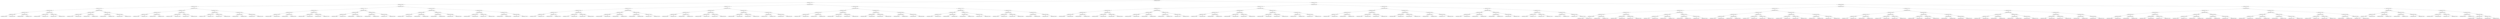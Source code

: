 digraph G{
1031677642 [label="Node{data=[4305, 4305]}"]
1031677642 -> 1900256450
1900256450 [label="Node{data=[2471, 2471]}"]
1900256450 -> 1686405851
1686405851 [label="Node{data=[2255, 2255]}"]
1686405851 -> 1248518739
1248518739 [label="Node{data=[1562, 1562]}"]
1248518739 -> 116315554
116315554 [label="Node{data=[1546, 1546]}"]
116315554 -> 1797712945
1797712945 [label="Node{data=[1538, 1538]}"]
1797712945 -> 729037268
729037268 [label="Node{data=[1534, 1534]}"]
729037268 -> 907099795
907099795 [label="Node{data=[1532, 1532]}"]
907099795 -> 1185070646
1185070646 [label="Node{data=[1520, 1520]}"]
907099795 -> 439977399
439977399 [label="Node{data=[1533, 1533]}"]
729037268 -> 269067709
269067709 [label="Node{data=[1536, 1536]}"]
269067709 -> 794031241
794031241 [label="Node{data=[1535, 1535]}"]
269067709 -> 2094247003
2094247003 [label="Node{data=[1537, 1537]}"]
1797712945 -> 705796683
705796683 [label="Node{data=[1542, 1542]}"]
705796683 -> 2011756281
2011756281 [label="Node{data=[1540, 1540]}"]
2011756281 -> 1202692913
1202692913 [label="Node{data=[1539, 1539]}"]
2011756281 -> 645885675
645885675 [label="Node{data=[1541, 1541]}"]
705796683 -> 1731501
1731501 [label="Node{data=[1544, 1544]}"]
1731501 -> 821369449
821369449 [label="Node{data=[1543, 1543]}"]
1731501 -> 175735149
175735149 [label="Node{data=[1545, 1545]}"]
116315554 -> 1470938879
1470938879 [label="Node{data=[1554, 1554]}"]
1470938879 -> 79224996
79224996 [label="Node{data=[1550, 1550]}"]
79224996 -> 470189064
470189064 [label="Node{data=[1548, 1548]}"]
470189064 -> 1521622028
1521622028 [label="Node{data=[1547, 1547]}"]
470189064 -> 1750801123
1750801123 [label="Node{data=[1549, 1549]}"]
79224996 -> 732261004
732261004 [label="Node{data=[1552, 1552]}"]
732261004 -> 61574452
61574452 [label="Node{data=[1551, 1551]}"]
732261004 -> 1236509489
1236509489 [label="Node{data=[1553, 1553]}"]
1470938879 -> 2039424230
2039424230 [label="Node{data=[1558, 1558]}"]
2039424230 -> 2038349905
2038349905 [label="Node{data=[1556, 1556]}"]
2038349905 -> 652423271
652423271 [label="Node{data=[1555, 1555]}"]
2038349905 -> 1922934177
1922934177 [label="Node{data=[1557, 1557]}"]
2039424230 -> 1924470528
1924470528 [label="Node{data=[1560, 1560]}"]
1924470528 -> 2110143823
2110143823 [label="Node{data=[1559, 1559]}"]
1924470528 -> 1108953752
1108953752 [label="Node{data=[1561, 1561]}"]
1248518739 -> 1563844567
1563844567 [label="Node{data=[2169, 2169]}"]
1563844567 -> 123821670
123821670 [label="Node{data=[2161, 2161]}"]
123821670 -> 1266755456
1266755456 [label="Node{data=[2022, 2022]}"]
1266755456 -> 1128589794
1128589794 [label="Node{data=[1650, 1650]}"]
1128589794 -> 753131194
753131194 [label="Node{data=[1567, 1567]}"]
1128589794 -> 570177326
570177326 [label="Node{data=[2011, 2011]}"]
1266755456 -> 1661184438
1661184438 [label="Node{data=[2129, 2129]}"]
1661184438 -> 132929485
132929485 [label="Node{data=[2100, 2100]}"]
1661184438 -> 893935492
893935492 [label="Node{data=[2134, 2134]}"]
123821670 -> 1976392516
1976392516 [label="Node{data=[2165, 2165]}"]
1976392516 -> 201134674
201134674 [label="Node{data=[2163, 2163]}"]
201134674 -> 1850371807
1850371807 [label="Node{data=[2162, 2162]}"]
201134674 -> 428452077
428452077 [label="Node{data=[2164, 2164]}"]
1976392516 -> 100780003
100780003 [label="Node{data=[2167, 2167]}"]
100780003 -> 1695365875
1695365875 [label="Node{data=[2166, 2166]}"]
100780003 -> 1477217307
1477217307 [label="Node{data=[2168, 2168]}"]
1563844567 -> 211196215
211196215 [label="Node{data=[2247, 2247]}"]
211196215 -> 69233049
69233049 [label="Node{data=[2203, 2203]}"]
69233049 -> 141955404
141955404 [label="Node{data=[2171, 2171]}"]
141955404 -> 883308557
883308557 [label="Node{data=[2170, 2170]}"]
141955404 -> 213991567
213991567 [label="Node{data=[2172, 2172]}"]
69233049 -> 195726383
195726383 [label="Node{data=[2245, 2245]}"]
195726383 -> 862847079
862847079 [label="Node{data=[2244, 2244]}"]
195726383 -> 906834007
906834007 [label="Node{data=[2246, 2246]}"]
211196215 -> 818858785
818858785 [label="Node{data=[2251, 2251]}"]
818858785 -> 1868231395
1868231395 [label="Node{data=[2249, 2249]}"]
1868231395 -> 745843287
745843287 [label="Node{data=[2248, 2248]}"]
1868231395 -> 1940170758
1940170758 [label="Node{data=[2250, 2250]}"]
818858785 -> 896922256
896922256 [label="Node{data=[2253, 2253]}"]
896922256 -> 218157879
218157879 [label="Node{data=[2252, 2252]}"]
896922256 -> 78640850
78640850 [label="Node{data=[2254, 2254]}"]
1686405851 -> 1377667801
1377667801 [label="Node{data=[2362, 2362]}"]
1377667801 -> 1214649208
1214649208 [label="Node{data=[2271, 2271]}"]
1214649208 -> 1131739176
1131739176 [label="Node{data=[2263, 2263]}"]
1131739176 -> 941002738
941002738 [label="Node{data=[2259, 2259]}"]
941002738 -> 115573099
115573099 [label="Node{data=[2257, 2257]}"]
115573099 -> 2129051420
2129051420 [label="Node{data=[2256, 2256]}"]
115573099 -> 448249168
448249168 [label="Node{data=[2258, 2258]}"]
941002738 -> 374528235
374528235 [label="Node{data=[2261, 2261]}"]
374528235 -> 203484051
203484051 [label="Node{data=[2260, 2260]}"]
374528235 -> 1198898004
1198898004 [label="Node{data=[2262, 2262]}"]
1131739176 -> 1611645911
1611645911 [label="Node{data=[2267, 2267]}"]
1611645911 -> 1612368573
1612368573 [label="Node{data=[2265, 2265]}"]
1612368573 -> 1810745694
1810745694 [label="Node{data=[2264, 2264]}"]
1612368573 -> 19423340
19423340 [label="Node{data=[2266, 2266]}"]
1611645911 -> 531045093
531045093 [label="Node{data=[2269, 2269]}"]
531045093 -> 694056078
694056078 [label="Node{data=[2268, 2268]}"]
531045093 -> 746389442
746389442 [label="Node{data=[2270, 2270]}"]
1214649208 -> 1855312161
1855312161 [label="Node{data=[2292, 2292]}"]
1855312161 -> 1237487140
1237487140 [label="Node{data=[2288, 2288]}"]
1237487140 -> 325216662
325216662 [label="Node{data=[2286, 2286]}"]
325216662 -> 1479218903
1479218903 [label="Node{data=[2285, 2285]}"]
325216662 -> 410507306
410507306 [label="Node{data=[2287, 2287]}"]
1237487140 -> 1159317166
1159317166 [label="Node{data=[2290, 2290]}"]
1159317166 -> 1169631554
1169631554 [label="Node{data=[2289, 2289]}"]
1159317166 -> 1160385165
1160385165 [label="Node{data=[2291, 2291]}"]
1855312161 -> 1664754826
1664754826 [label="Node{data=[2296, 2296]}"]
1664754826 -> 1746772725
1746772725 [label="Node{data=[2294, 2294]}"]
1746772725 -> 337410957
337410957 [label="Node{data=[2293, 2293]}"]
1746772725 -> 28818937
28818937 [label="Node{data=[2295, 2295]}"]
1664754826 -> 865851185
865851185 [label="Node{data=[2298, 2298]}"]
865851185 -> 915722685
915722685 [label="Node{data=[2297, 2297]}"]
865851185 -> 1101202673
1101202673 [label="Node{data=[2299, 2299]}"]
1377667801 -> 2101817673
2101817673 [label="Node{data=[2395, 2395]}"]
2101817673 -> 277365647
277365647 [label="Node{data=[2387, 2387]}"]
277365647 -> 94490
94490 [label="Node{data=[2383, 2383]}"]
94490 -> 1499232615
1499232615 [label="Node{data=[2381, 2381]}"]
1499232615 -> 500553340
500553340 [label="Node{data=[2367, 2367]}"]
1499232615 -> 1335061106
1335061106 [label="Node{data=[2382, 2382]}"]
94490 -> 1141984059
1141984059 [label="Node{data=[2385, 2385]}"]
1141984059 -> 2126288287
2126288287 [label="Node{data=[2384, 2384]}"]
1141984059 -> 1307167234
1307167234 [label="Node{data=[2386, 2386]}"]
277365647 -> 436074807
436074807 [label="Node{data=[2391, 2391]}"]
436074807 -> 1467691424
1467691424 [label="Node{data=[2389, 2389]}"]
1467691424 -> 1307657917
1307657917 [label="Node{data=[2388, 2388]}"]
1467691424 -> 1313553627
1313553627 [label="Node{data=[2390, 2390]}"]
436074807 -> 940134500
940134500 [label="Node{data=[2393, 2393]}"]
940134500 -> 913408244
913408244 [label="Node{data=[2392, 2392]}"]
940134500 -> 1911745577
1911745577 [label="Node{data=[2394, 2394]}"]
2101817673 -> 1724427048
1724427048 [label="Node{data=[2463, 2463]}"]
1724427048 -> 347098597
347098597 [label="Node{data=[2399, 2399]}"]
347098597 -> 779884967
779884967 [label="Node{data=[2397, 2397]}"]
779884967 -> 1208564709
1208564709 [label="Node{data=[2396, 2396]}"]
779884967 -> 1799047207
1799047207 [label="Node{data=[2398, 2398]}"]
347098597 -> 2104684480
2104684480 [label="Node{data=[2415, 2415]}"]
2104684480 -> 864907496
864907496 [label="Node{data=[2412, 2412]}"]
2104684480 -> 844804975
844804975 [label="Node{data=[2449, 2449]}"]
1724427048 -> 51494771
51494771 [label="Node{data=[2467, 2467]}"]
51494771 -> 1777818686
1777818686 [label="Node{data=[2465, 2465]}"]
1777818686 -> 832928728
832928728 [label="Node{data=[2464, 2464]}"]
1777818686 -> 1451452232
1451452232 [label="Node{data=[2466, 2466]}"]
51494771 -> 1491574988
1491574988 [label="Node{data=[2469, 2469]}"]
1491574988 -> 195166530
195166530 [label="Node{data=[2468, 2468]}"]
1491574988 -> 289656917
289656917 [label="Node{data=[2470, 2470]}"]
1900256450 -> 1555516434
1555516434 [label="Node{data=[3186, 3186]}"]
1555516434 -> 968058504
968058504 [label="Node{data=[2617, 2617]}"]
968058504 -> 578865389
578865389 [label="Node{data=[2557, 2557]}"]
578865389 -> 760116624
760116624 [label="Node{data=[2479, 2479]}"]
760116624 -> 1266646007
1266646007 [label="Node{data=[2475, 2475]}"]
1266646007 -> 1775944502
1775944502 [label="Node{data=[2473, 2473]}"]
1775944502 -> 1295628608
1295628608 [label="Node{data=[2472, 2472]}"]
1775944502 -> 327530370
327530370 [label="Node{data=[2474, 2474]}"]
1266646007 -> 588629702
588629702 [label="Node{data=[2477, 2477]}"]
588629702 -> 485057249
485057249 [label="Node{data=[2476, 2476]}"]
588629702 -> 471481221
471481221 [label="Node{data=[2478, 2478]}"]
760116624 -> 580761123
580761123 [label="Node{data=[2553, 2553]}"]
580761123 -> 800286528
800286528 [label="Node{data=[2551, 2551]}"]
800286528 -> 2023421501
2023421501 [label="Node{data=[2517, 2517]}"]
800286528 -> 890322104
890322104 [label="Node{data=[2552, 2552]}"]
580761123 -> 2062723223
2062723223 [label="Node{data=[2555, 2555]}"]
2062723223 -> 1322207726
1322207726 [label="Node{data=[2554, 2554]}"]
2062723223 -> 1640719636
1640719636 [label="Node{data=[2556, 2556]}"]
578865389 -> 1560506729
1560506729 [label="Node{data=[2565, 2565]}"]
1560506729 -> 844811342
844811342 [label="Node{data=[2561, 2561]}"]
844811342 -> 107901906
107901906 [label="Node{data=[2559, 2559]}"]
107901906 -> 1010255310
1010255310 [label="Node{data=[2558, 2558]}"]
107901906 -> 2054812440
2054812440 [label="Node{data=[2560, 2560]}"]
844811342 -> 514156709
514156709 [label="Node{data=[2563, 2563]}"]
514156709 -> 1805678656
1805678656 [label="Node{data=[2562, 2562]}"]
514156709 -> 1832864207
1832864207 [label="Node{data=[2564, 2564]}"]
1560506729 -> 1491834435
1491834435 [label="Node{data=[2569, 2569]}"]
1491834435 -> 1832795579
1832795579 [label="Node{data=[2567, 2567]}"]
1832795579 -> 95693348
95693348 [label="Node{data=[2566, 2566]}"]
1832795579 -> 307395180
307395180 [label="Node{data=[2568, 2568]}"]
1491834435 -> 370126827
370126827 [label="Node{data=[2571, 2571]}"]
370126827 -> 172006260
172006260 [label="Node{data=[2570, 2570]}"]
370126827 -> 780231954
780231954 [label="Node{data=[2572, 2572]}"]
968058504 -> 797043636
797043636 [label="Node{data=[2927, 2927]}"]
797043636 -> 1150970200
1150970200 [label="Node{data=[2919, 2919]}"]
1150970200 -> 1250935172
1250935172 [label="Node{data=[2915, 2915]}"]
1250935172 -> 1870890034
1870890034 [label="Node{data=[2663, 2663]}"]
1870890034 -> 1333730877
1333730877 [label="Node{data=[2624, 2624]}"]
1870890034 -> 1480093219
1480093219 [label="Node{data=[2914, 2914]}"]
1250935172 -> 1812928321
1812928321 [label="Node{data=[2917, 2917]}"]
1812928321 -> 534686950
534686950 [label="Node{data=[2916, 2916]}"]
1812928321 -> 686282710
686282710 [label="Node{data=[2918, 2918]}"]
1150970200 -> 867564959
867564959 [label="Node{data=[2923, 2923]}"]
867564959 -> 655638967
655638967 [label="Node{data=[2921, 2921]}"]
655638967 -> 1296527407
1296527407 [label="Node{data=[2920, 2920]}"]
655638967 -> 1535657782
1535657782 [label="Node{data=[2922, 2922]}"]
867564959 -> 1204617437
1204617437 [label="Node{data=[2925, 2925]}"]
1204617437 -> 1121056874
1121056874 [label="Node{data=[2924, 2924]}"]
1204617437 -> 878784023
878784023 [label="Node{data=[2926, 2926]}"]
797043636 -> 759791194
759791194 [label="Node{data=[2987, 2987]}"]
759791194 -> 36526278
36526278 [label="Node{data=[2954, 2954]}"]
36526278 -> 1332933185
1332933185 [label="Node{data=[2946, 2946]}"]
1332933185 -> 1927179310
1927179310 [label="Node{data=[2928, 2928]}"]
1332933185 -> 335771521
335771521 [label="Node{data=[2953, 2953]}"]
36526278 -> 2080437935
2080437935 [label="Node{data=[2970, 2970]}"]
2080437935 -> 616100756
616100756 [label="Node{data=[2955, 2955]}"]
2080437935 -> 629556273
629556273 [label="Node{data=[2975, 2975]}"]
759791194 -> 708214911
708214911 [label="Node{data=[3182, 3182]}"]
708214911 -> 1366867480
1366867480 [label="Node{data=[3180, 3180]}"]
1366867480 -> 843043824
843043824 [label="Node{data=[3179, 3179]}"]
1366867480 -> 630173258
630173258 [label="Node{data=[3181, 3181]}"]
708214911 -> 992278524
992278524 [label="Node{data=[3184, 3184]}"]
992278524 -> 800589566
800589566 [label="Node{data=[3183, 3183]}"]
992278524 -> 1666511018
1666511018 [label="Node{data=[3185, 3185]}"]
1555516434 -> 997326708
997326708 [label="Node{data=[3509, 3509]}"]
997326708 -> 670459121
670459121 [label="Node{data=[3493, 3493]}"]
670459121 -> 1217792263
1217792263 [label="Node{data=[3194, 3194]}"]
1217792263 -> 209940767
209940767 [label="Node{data=[3190, 3190]}"]
209940767 -> 943568292
943568292 [label="Node{data=[3188, 3188]}"]
943568292 -> 754491326
754491326 [label="Node{data=[3187, 3187]}"]
943568292 -> 1423861015
1423861015 [label="Node{data=[3189, 3189]}"]
209940767 -> 1128459546
1128459546 [label="Node{data=[3192, 3192]}"]
1128459546 -> 378007619
378007619 [label="Node{data=[3191, 3191]}"]
1128459546 -> 2129299522
2129299522 [label="Node{data=[3193, 3193]}"]
1217792263 -> 1505475669
1505475669 [label="Node{data=[3455, 3455]}"]
1505475669 -> 222666821
222666821 [label="Node{data=[3293, 3293]}"]
222666821 -> 619273286
619273286 [label="Node{data=[3236, 3236]}"]
222666821 -> 250308609
250308609 [label="Node{data=[3421, 3421]}"]
1505475669 -> 171324573
171324573 [label="Node{data=[3488, 3488]}"]
171324573 -> 718404118
718404118 [label="Node{data=[3460, 3460]}"]
171324573 -> 1152682086
1152682086 [label="Node{data=[3492, 3492]}"]
670459121 -> 298474385
298474385 [label="Node{data=[3501, 3501]}"]
298474385 -> 719525865
719525865 [label="Node{data=[3497, 3497]}"]
719525865 -> 264718825
264718825 [label="Node{data=[3495, 3495]}"]
264718825 -> 1867519951
1867519951 [label="Node{data=[3494, 3494]}"]
264718825 -> 738578279
738578279 [label="Node{data=[3496, 3496]}"]
719525865 -> 518773073
518773073 [label="Node{data=[3499, 3499]}"]
518773073 -> 735466340
735466340 [label="Node{data=[3498, 3498]}"]
518773073 -> 1146603454
1146603454 [label="Node{data=[3500, 3500]}"]
298474385 -> 1185633956
1185633956 [label="Node{data=[3505, 3505]}"]
1185633956 -> 113913457
113913457 [label="Node{data=[3503, 3503]}"]
113913457 -> 530452671
530452671 [label="Node{data=[3502, 3502]}"]
113913457 -> 1703825093
1703825093 [label="Node{data=[3504, 3504]}"]
1185633956 -> 2039229094
2039229094 [label="Node{data=[3507, 3507]}"]
2039229094 -> 778189376
778189376 [label="Node{data=[3506, 3506]}"]
2039229094 -> 1100401883
1100401883 [label="Node{data=[3508, 3508]}"]
997326708 -> 1450789450
1450789450 [label="Node{data=[4221, 4221]}"]
1450789450 -> 1320719161
1320719161 [label="Node{data=[3887, 3887]}"]
1320719161 -> 1899430036
1899430036 [label="Node{data=[3513, 3513]}"]
1899430036 -> 112261757
112261757 [label="Node{data=[3511, 3511]}"]
112261757 -> 445111291
445111291 [label="Node{data=[3510, 3510]}"]
112261757 -> 279753417
279753417 [label="Node{data=[3512, 3512]}"]
1899430036 -> 1507210216
1507210216 [label="Node{data=[3838, 3838]}"]
1507210216 -> 1488214461
1488214461 [label="Node{data=[3546, 3546]}"]
1507210216 -> 2085099859
2085099859 [label="Node{data=[3842, 3842]}"]
1320719161 -> 159897321
159897321 [label="Node{data=[4157, 4157]}"]
159897321 -> 1638333762
1638333762 [label="Node{data=[3937, 3937]}"]
1638333762 -> 463808890
463808890 [label="Node{data=[3903, 3903]}"]
1638333762 -> 656095708
656095708 [label="Node{data=[4118, 4118]}"]
159897321 -> 278692680
278692680 [label="Node{data=[4187, 4187]}"]
278692680 -> 1174806772
1174806772 [label="Node{data=[4182, 4182]}"]
278692680 -> 1952067511
1952067511 [label="Node{data=[4220, 4220]}"]
1450789450 -> 183577913
183577913 [label="Node{data=[4297, 4297]}"]
183577913 -> 2122541548
2122541548 [label="Node{data=[4243, 4243]}"]
2122541548 -> 158725960
158725960 [label="Node{data=[4223, 4223]}"]
158725960 -> 754402886
754402886 [label="Node{data=[4222, 4222]}"]
158725960 -> 804007428
804007428 [label="Node{data=[4224, 4224]}"]
2122541548 -> 1254485532
1254485532 [label="Node{data=[4295, 4295]}"]
1254485532 -> 1823248315
1823248315 [label="Node{data=[4294, 4294]}"]
1254485532 -> 2055155998
2055155998 [label="Node{data=[4296, 4296]}"]
183577913 -> 883797083
883797083 [label="Node{data=[4301, 4301]}"]
883797083 -> 1375539676
1375539676 [label="Node{data=[4299, 4299]}"]
1375539676 -> 1495567631
1495567631 [label="Node{data=[4298, 4298]}"]
1375539676 -> 1515233524
1515233524 [label="Node{data=[4300, 4300]}"]
883797083 -> 63312017
63312017 [label="Node{data=[4303, 4303]}"]
63312017 -> 982291140
982291140 [label="Node{data=[4302, 4302]}"]
63312017 -> 1195191407
1195191407 [label="Node{data=[4304, 4304]}"]
1031677642 -> 414540668
414540668 [label="Node{data=[5124, 5124]}"]
414540668 -> 734313059
734313059 [label="Node{data=[4515, 4515]}"]
734313059 -> 1971328877
1971328877 [label="Node{data=[4377, 4377]}"]
1971328877 -> 1542460390
1542460390 [label="Node{data=[4361, 4361]}"]
1542460390 -> 1760376167
1760376167 [label="Node{data=[4353, 4353]}"]
1760376167 -> 1727307195
1727307195 [label="Node{data=[4328, 4328]}"]
1727307195 -> 331007351
331007351 [label="Node{data=[4307, 4307]}"]
331007351 -> 1208916933
1208916933 [label="Node{data=[4306, 4306]}"]
331007351 -> 1237965230
1237965230 [label="Node{data=[4308, 4308]}"]
1727307195 -> 194157673
194157673 [label="Node{data=[4351, 4351]}"]
194157673 -> 1313235217
1313235217 [label="Node{data=[4350, 4350]}"]
194157673 -> 1923750831
1923750831 [label="Node{data=[4352, 4352]}"]
1760376167 -> 1965664509
1965664509 [label="Node{data=[4357, 4357]}"]
1965664509 -> 1783038949
1783038949 [label="Node{data=[4355, 4355]}"]
1783038949 -> 401910101
401910101 [label="Node{data=[4354, 4354]}"]
1783038949 -> 891400039
891400039 [label="Node{data=[4356, 4356]}"]
1965664509 -> 225937278
225937278 [label="Node{data=[4359, 4359]}"]
225937278 -> 1602090270
1602090270 [label="Node{data=[4358, 4358]}"]
225937278 -> 1844527525
1844527525 [label="Node{data=[4360, 4360]}"]
1542460390 -> 1435730411
1435730411 [label="Node{data=[4369, 4369]}"]
1435730411 -> 1684975696
1684975696 [label="Node{data=[4365, 4365]}"]
1684975696 -> 1410038982
1410038982 [label="Node{data=[4363, 4363]}"]
1410038982 -> 856744843
856744843 [label="Node{data=[4362, 4362]}"]
1410038982 -> 2051387611
2051387611 [label="Node{data=[4364, 4364]}"]
1684975696 -> 1798857715
1798857715 [label="Node{data=[4367, 4367]}"]
1798857715 -> 1692065566
1692065566 [label="Node{data=[4366, 4366]}"]
1798857715 -> 1357018293
1357018293 [label="Node{data=[4368, 4368]}"]
1435730411 -> 125224218
125224218 [label="Node{data=[4373, 4373]}"]
125224218 -> 796461564
796461564 [label="Node{data=[4371, 4371]}"]
796461564 -> 493424930
493424930 [label="Node{data=[4370, 4370]}"]
796461564 -> 1592629734
1592629734 [label="Node{data=[4372, 4372]}"]
125224218 -> 1870846260
1870846260 [label="Node{data=[4375, 4375]}"]
1870846260 -> 148048849
148048849 [label="Node{data=[4374, 4374]}"]
1870846260 -> 1575414760
1575414760 [label="Node{data=[4376, 4376]}"]
1971328877 -> 1878424347
1878424347 [label="Node{data=[4393, 4393]}"]
1878424347 -> 381965480
381965480 [label="Node{data=[4385, 4385]}"]
381965480 -> 114903074
114903074 [label="Node{data=[4381, 4381]}"]
114903074 -> 1821006522
1821006522 [label="Node{data=[4379, 4379]}"]
1821006522 -> 821611155
821611155 [label="Node{data=[4378, 4378]}"]
1821006522 -> 70101296
70101296 [label="Node{data=[4380, 4380]}"]
114903074 -> 1215916495
1215916495 [label="Node{data=[4383, 4383]}"]
1215916495 -> 1989715440
1989715440 [label="Node{data=[4382, 4382]}"]
1215916495 -> 4347362
4347362 [label="Node{data=[4384, 4384]}"]
381965480 -> 1766791411
1766791411 [label="Node{data=[4389, 4389]}"]
1766791411 -> 1786458884
1786458884 [label="Node{data=[4387, 4387]}"]
1786458884 -> 1501539486
1501539486 [label="Node{data=[4386, 4386]}"]
1786458884 -> 1266687766
1266687766 [label="Node{data=[4388, 4388]}"]
1766791411 -> 1511591445
1511591445 [label="Node{data=[4391, 4391]}"]
1511591445 -> 1766450497
1766450497 [label="Node{data=[4390, 4390]}"]
1511591445 -> 1299623850
1299623850 [label="Node{data=[4392, 4392]}"]
1878424347 -> 113603005
113603005 [label="Node{data=[4434, 4434]}"]
113603005 -> 348040918
348040918 [label="Node{data=[4397, 4397]}"]
348040918 -> 855323373
855323373 [label="Node{data=[4395, 4395]}"]
855323373 -> 1242091751
1242091751 [label="Node{data=[4394, 4394]}"]
855323373 -> 1743587458
1743587458 [label="Node{data=[4396, 4396]}"]
348040918 -> 105169591
105169591 [label="Node{data=[4399, 4399]}"]
105169591 -> 1833166024
1833166024 [label="Node{data=[4398, 4398]}"]
105169591 -> 1640013423
1640013423 [label="Node{data=[4423, 4423]}"]
113603005 -> 1860580301
1860580301 [label="Node{data=[4511, 4511]}"]
1860580301 -> 1310135772
1310135772 [label="Node{data=[4477, 4477]}"]
1310135772 -> 1015074162
1015074162 [label="Node{data=[4476, 4476]}"]
1310135772 -> 1498816363
1498816363 [label="Node{data=[4510, 4510]}"]
1860580301 -> 108079063
108079063 [label="Node{data=[4513, 4513]}"]
108079063 -> 1891531568
1891531568 [label="Node{data=[4512, 4512]}"]
108079063 -> 1248842504
1248842504 [label="Node{data=[4514, 4514]}"]
734313059 -> 598417513
598417513 [label="Node{data=[5020, 5020]}"]
598417513 -> 753656916
753656916 [label="Node{data=[4988, 4988]}"]
753656916 -> 797928706
797928706 [label="Node{data=[4523, 4523]}"]
797928706 -> 466361448
466361448 [label="Node{data=[4519, 4519]}"]
466361448 -> 1637801744
1637801744 [label="Node{data=[4517, 4517]}"]
1637801744 -> 312757811
312757811 [label="Node{data=[4516, 4516]}"]
1637801744 -> 1184355864
1184355864 [label="Node{data=[4518, 4518]}"]
466361448 -> 1036238334
1036238334 [label="Node{data=[4521, 4521]}"]
1036238334 -> 716346121
716346121 [label="Node{data=[4520, 4520]}"]
1036238334 -> 441943482
441943482 [label="Node{data=[4522, 4522]}"]
797928706 -> 1644734462
1644734462 [label="Node{data=[4582, 4582]}"]
1644734462 -> 1116002828
1116002828 [label="Node{data=[4525, 4525]}"]
1116002828 -> 2089821070
2089821070 [label="Node{data=[4524, 4524]}"]
1116002828 -> 1523319795
1523319795 [label="Node{data=[4526, 4526]}"]
1644734462 -> 2103207939
2103207939 [label="Node{data=[4986, 4986]}"]
2103207939 -> 426547486
426547486 [label="Node{data=[4595, 4595]}"]
2103207939 -> 1679644142
1679644142 [label="Node{data=[4987, 4987]}"]
753656916 -> 1593053445
1593053445 [label="Node{data=[5012, 5012]}"]
1593053445 -> 1089894056
1089894056 [label="Node{data=[5008, 5008]}"]
1089894056 -> 1034924993
1034924993 [label="Node{data=[5006, 5006]}"]
1034924993 -> 865285055
865285055 [label="Node{data=[5005, 5005]}"]
1034924993 -> 1292988657
1292988657 [label="Node{data=[5007, 5007]}"]
1089894056 -> 1050746061
1050746061 [label="Node{data=[5010, 5010]}"]
1050746061 -> 2119209315
2119209315 [label="Node{data=[5009, 5009]}"]
1050746061 -> 1425296349
1425296349 [label="Node{data=[5011, 5011]}"]
1593053445 -> 304361290
304361290 [label="Node{data=[5016, 5016]}"]
304361290 -> 609558199
609558199 [label="Node{data=[5014, 5014]}"]
609558199 -> 1593067735
1593067735 [label="Node{data=[5013, 5013]}"]
609558199 -> 682117751
682117751 [label="Node{data=[5015, 5015]}"]
304361290 -> 465927767
465927767 [label="Node{data=[5018, 5018]}"]
465927767 -> 401173310
401173310 [label="Node{data=[5017, 5017]}"]
465927767 -> 1806117860
1806117860 [label="Node{data=[5019, 5019]}"]
598417513 -> 28720917
28720917 [label="Node{data=[5108, 5108]}"]
28720917 -> 825347762
825347762 [label="Node{data=[5054, 5054]}"]
825347762 -> 1843262257
1843262257 [label="Node{data=[5050, 5050]}"]
1843262257 -> 1073159525
1073159525 [label="Node{data=[5048, 5048]}"]
1073159525 -> 252298009
252298009 [label="Node{data=[5047, 5047]}"]
1073159525 -> 812828692
812828692 [label="Node{data=[5049, 5049]}"]
1843262257 -> 842326352
842326352 [label="Node{data=[5052, 5052]}"]
842326352 -> 900718150
900718150 [label="Node{data=[5051, 5051]}"]
842326352 -> 1954530017
1954530017 [label="Node{data=[5053, 5053]}"]
825347762 -> 1382778386
1382778386 [label="Node{data=[5058, 5058]}"]
1382778386 -> 1195426670
1195426670 [label="Node{data=[5056, 5056]}"]
1195426670 -> 206989358
206989358 [label="Node{data=[5055, 5055]}"]
1195426670 -> 104127375
104127375 [label="Node{data=[5057, 5057]}"]
1382778386 -> 148997709
148997709 [label="Node{data=[5060, 5060]}"]
148997709 -> 1232826252
1232826252 [label="Node{data=[5059, 5059]}"]
148997709 -> 1985182101
1985182101 [label="Node{data=[5075, 5075]}"]
28720917 -> 1453010035
1453010035 [label="Node{data=[5116, 5116]}"]
1453010035 -> 1380715267
1380715267 [label="Node{data=[5112, 5112]}"]
1380715267 -> 1079581129
1079581129 [label="Node{data=[5110, 5110]}"]
1079581129 -> 766201734
766201734 [label="Node{data=[5109, 5109]}"]
1079581129 -> 576460532
576460532 [label="Node{data=[5111, 5111]}"]
1380715267 -> 284820911
284820911 [label="Node{data=[5114, 5114]}"]
284820911 -> 409321768
409321768 [label="Node{data=[5113, 5113]}"]
284820911 -> 1866820317
1866820317 [label="Node{data=[5115, 5115]}"]
1453010035 -> 770452087
770452087 [label="Node{data=[5120, 5120]}"]
770452087 -> 1845204248
1845204248 [label="Node{data=[5118, 5118]}"]
1845204248 -> 1537307918
1537307918 [label="Node{data=[5117, 5117]}"]
1845204248 -> 527888165
527888165 [label="Node{data=[5119, 5119]}"]
770452087 -> 1392890158
1392890158 [label="Node{data=[5122, 5122]}"]
1392890158 -> 1659362563
1659362563 [label="Node{data=[5121, 5121]}"]
1392890158 -> 851365204
851365204 [label="Node{data=[5123, 5123]}"]
414540668 -> 446239713
446239713 [label="Node{data=[6458, 6458]}"]
446239713 -> 1734880573
1734880573 [label="Node{data=[5433, 5433]}"]
1734880573 -> 1002175254
1002175254 [label="Node{data=[5156, 5156]}"]
1002175254 -> 2133542232
2133542232 [label="Node{data=[5140, 5140]}"]
2133542232 -> 763320135
763320135 [label="Node{data=[5132, 5132]}"]
763320135 -> 198743568
198743568 [label="Node{data=[5128, 5128]}"]
198743568 -> 1868541750
1868541750 [label="Node{data=[5126, 5126]}"]
1868541750 -> 1249584640
1249584640 [label="Node{data=[5125, 5125]}"]
1868541750 -> 493454695
493454695 [label="Node{data=[5127, 5127]}"]
198743568 -> 1380903116
1380903116 [label="Node{data=[5130, 5130]}"]
1380903116 -> 1090177964
1090177964 [label="Node{data=[5129, 5129]}"]
1380903116 -> 1394781845
1394781845 [label="Node{data=[5131, 5131]}"]
763320135 -> 45173547
45173547 [label="Node{data=[5136, 5136]}"]
45173547 -> 656198457
656198457 [label="Node{data=[5134, 5134]}"]
656198457 -> 825086941
825086941 [label="Node{data=[5133, 5133]}"]
656198457 -> 2008909163
2008909163 [label="Node{data=[5135, 5135]}"]
45173547 -> 2145214628
2145214628 [label="Node{data=[5138, 5138]}"]
2145214628 -> 1054419301
1054419301 [label="Node{data=[5137, 5137]}"]
2145214628 -> 1630905944
1630905944 [label="Node{data=[5139, 5139]}"]
2133542232 -> 2058936776
2058936776 [label="Node{data=[5148, 5148]}"]
2058936776 -> 1861514875
1861514875 [label="Node{data=[5144, 5144]}"]
1861514875 -> 428996801
428996801 [label="Node{data=[5142, 5142]}"]
428996801 -> 1432001229
1432001229 [label="Node{data=[5141, 5141]}"]
428996801 -> 1750177551
1750177551 [label="Node{data=[5143, 5143]}"]
1861514875 -> 626750416
626750416 [label="Node{data=[5146, 5146]}"]
626750416 -> 865783882
865783882 [label="Node{data=[5145, 5145]}"]
626750416 -> 840415238
840415238 [label="Node{data=[5147, 5147]}"]
2058936776 -> 1444587684
1444587684 [label="Node{data=[5152, 5152]}"]
1444587684 -> 673289284
673289284 [label="Node{data=[5150, 5150]}"]
673289284 -> 1297881482
1297881482 [label="Node{data=[5149, 5149]}"]
673289284 -> 1115971503
1115971503 [label="Node{data=[5151, 5151]}"]
1444587684 -> 1096323283
1096323283 [label="Node{data=[5154, 5154]}"]
1096323283 -> 1702866696
1702866696 [label="Node{data=[5153, 5153]}"]
1096323283 -> 1220700772
1220700772 [label="Node{data=[5155, 5155]}"]
1002175254 -> 677064180
677064180 [label="Node{data=[5218, 5218]}"]
677064180 -> 755039780
755039780 [label="Node{data=[5210, 5210]}"]
755039780 -> 891224931
891224931 [label="Node{data=[5206, 5206]}"]
891224931 -> 1851117294
1851117294 [label="Node{data=[5158, 5158]}"]
1851117294 -> 529562205
529562205 [label="Node{data=[5157, 5157]}"]
1851117294 -> 902514261
902514261 [label="Node{data=[5159, 5159]}"]
891224931 -> 2021810068
2021810068 [label="Node{data=[5208, 5208]}"]
2021810068 -> 945867988
945867988 [label="Node{data=[5207, 5207]}"]
2021810068 -> 608045847
608045847 [label="Node{data=[5209, 5209]}"]
755039780 -> 1269303339
1269303339 [label="Node{data=[5214, 5214]}"]
1269303339 -> 566005813
566005813 [label="Node{data=[5212, 5212]}"]
566005813 -> 520416954
520416954 [label="Node{data=[5211, 5211]}"]
566005813 -> 1261844734
1261844734 [label="Node{data=[5213, 5213]}"]
1269303339 -> 1079281891
1079281891 [label="Node{data=[5216, 5216]}"]
1079281891 -> 86808036
86808036 [label="Node{data=[5215, 5215]}"]
1079281891 -> 1030081221
1030081221 [label="Node{data=[5217, 5217]}"]
677064180 -> 1198449759
1198449759 [label="Node{data=[5226, 5226]}"]
1198449759 -> 588869569
588869569 [label="Node{data=[5222, 5222]}"]
588869569 -> 1115381235
1115381235 [label="Node{data=[5220, 5220]}"]
1115381235 -> 1373344923
1373344923 [label="Node{data=[5219, 5219]}"]
1115381235 -> 1638387427
1638387427 [label="Node{data=[5221, 5221]}"]
588869569 -> 153666161
153666161 [label="Node{data=[5224, 5224]}"]
153666161 -> 295993954
295993954 [label="Node{data=[5223, 5223]}"]
153666161 -> 475440001
475440001 [label="Node{data=[5225, 5225]}"]
1198449759 -> 1138337342
1138337342 [label="Node{data=[5230, 5230]}"]
1138337342 -> 204332926
204332926 [label="Node{data=[5228, 5228]}"]
204332926 -> 959441675
959441675 [label="Node{data=[5227, 5227]}"]
204332926 -> 281808132
281808132 [label="Node{data=[5229, 5229]}"]
1138337342 -> 514498933
514498933 [label="Node{data=[5379, 5379]}"]
514498933 -> 2090753009
2090753009 [label="Node{data=[5231, 5231]}"]
514498933 -> 984580314
984580314 [label="Node{data=[5397, 5397]}"]
1734880573 -> 1257971366
1257971366 [label="Node{data=[5811, 5811]}"]
1257971366 -> 17940357
17940357 [label="Node{data=[5793, 5793]}"]
17940357 -> 257830277
257830277 [label="Node{data=[5756, 5756]}"]
257830277 -> 1228002788
1228002788 [label="Node{data=[5752, 5752]}"]
1228002788 -> 1538124874
1538124874 [label="Node{data=[5750, 5750]}"]
1538124874 -> 1473027373
1473027373 [label="Node{data=[5712, 5712]}"]
1538124874 -> 687910996
687910996 [label="Node{data=[5751, 5751]}"]
1228002788 -> 1859772005
1859772005 [label="Node{data=[5754, 5754]}"]
1859772005 -> 1512218696
1512218696 [label="Node{data=[5753, 5753]}"]
1859772005 -> 1773435860
1773435860 [label="Node{data=[5755, 5755]}"]
257830277 -> 1159394470
1159394470 [label="Node{data=[5760, 5760]}"]
1159394470 -> 1703948438
1703948438 [label="Node{data=[5758, 5758]}"]
1703948438 -> 721419404
721419404 [label="Node{data=[5757, 5757]}"]
1703948438 -> 1625245916
1625245916 [label="Node{data=[5759, 5759]}"]
1159394470 -> 1920090021
1920090021 [label="Node{data=[5762, 5762]}"]
1920090021 -> 377660925
377660925 [label="Node{data=[5761, 5761]}"]
1920090021 -> 1129066557
1129066557 [label="Node{data=[5763, 5763]}"]
17940357 -> 1498351904
1498351904 [label="Node{data=[5803, 5803]}"]
1498351904 -> 975407803
975407803 [label="Node{data=[5799, 5799]}"]
975407803 -> 957181263
957181263 [label="Node{data=[5797, 5797]}"]
957181263 -> 467824523
467824523 [label="Node{data=[5796, 5796]}"]
957181263 -> 977630174
977630174 [label="Node{data=[5798, 5798]}"]
975407803 -> 471158911
471158911 [label="Node{data=[5801, 5801]}"]
471158911 -> 1319117223
1319117223 [label="Node{data=[5800, 5800]}"]
471158911 -> 1186369999
1186369999 [label="Node{data=[5802, 5802]}"]
1498351904 -> 1467793732
1467793732 [label="Node{data=[5807, 5807]}"]
1467793732 -> 1633482108
1633482108 [label="Node{data=[5805, 5805]}"]
1633482108 -> 775839209
775839209 [label="Node{data=[5804, 5804]}"]
1633482108 -> 1559529736
1559529736 [label="Node{data=[5806, 5806]}"]
1467793732 -> 1832060211
1832060211 [label="Node{data=[5809, 5809]}"]
1832060211 -> 1807936252
1807936252 [label="Node{data=[5808, 5808]}"]
1832060211 -> 936321912
936321912 [label="Node{data=[5810, 5810]}"]
1257971366 -> 1326137408
1326137408 [label="Node{data=[6442, 6442]}"]
1326137408 -> 988077583
988077583 [label="Node{data=[6019, 6019]}"]
988077583 -> 1175275173
1175275173 [label="Node{data=[5919, 5919]}"]
1175275173 -> 135756287
135756287 [label="Node{data=[5817, 5817]}"]
135756287 -> 495657469
495657469 [label="Node{data=[5812, 5812]}"]
135756287 -> 25399525
25399525 [label="Node{data=[5897, 5897]}"]
1175275173 -> 764921374
764921374 [label="Node{data=[5980, 5980]}"]
764921374 -> 511482578
511482578 [label="Node{data=[5920, 5920]}"]
764921374 -> 1522324521
1522324521 [label="Node{data=[5994, 5994]}"]
988077583 -> 1202021155
1202021155 [label="Node{data=[6438, 6438]}"]
1202021155 -> 1418853119
1418853119 [label="Node{data=[6262, 6262]}"]
1418853119 -> 784416949
784416949 [label="Node{data=[6027, 6027]}"]
1418853119 -> 308331736
308331736 [label="Node{data=[6293, 6293]}"]
1202021155 -> 2125468108
2125468108 [label="Node{data=[6440, 6440]}"]
2125468108 -> 632113895
632113895 [label="Node{data=[6439, 6439]}"]
2125468108 -> 21852687
21852687 [label="Node{data=[6441, 6441]}"]
1326137408 -> 362750202
362750202 [label="Node{data=[6450, 6450]}"]
362750202 -> 1809804788
1809804788 [label="Node{data=[6446, 6446]}"]
1809804788 -> 619374618
619374618 [label="Node{data=[6444, 6444]}"]
619374618 -> 1323117442
1323117442 [label="Node{data=[6443, 6443]}"]
619374618 -> 581519955
581519955 [label="Node{data=[6445, 6445]}"]
1809804788 -> 847848255
847848255 [label="Node{data=[6448, 6448]}"]
847848255 -> 1104197452
1104197452 [label="Node{data=[6447, 6447]}"]
847848255 -> 1727403471
1727403471 [label="Node{data=[6449, 6449]}"]
362750202 -> 249901200
249901200 [label="Node{data=[6454, 6454]}"]
249901200 -> 1963879080
1963879080 [label="Node{data=[6452, 6452]}"]
1963879080 -> 824232338
824232338 [label="Node{data=[6451, 6451]}"]
1963879080 -> 1739516436
1739516436 [label="Node{data=[6453, 6453]}"]
249901200 -> 1080571841
1080571841 [label="Node{data=[6456, 6456]}"]
1080571841 -> 1186291278
1186291278 [label="Node{data=[6455, 6455]}"]
1080571841 -> 1903059795
1903059795 [label="Node{data=[6457, 6457]}"]
446239713 -> 1635830048
1635830048 [label="Node{data=[7590, 7590]}"]
1635830048 -> 1624718574
1624718574 [label="Node{data=[6509, 6509]}"]
1624718574 -> 209475988
209475988 [label="Node{data=[6474, 6474]}"]
209475988 -> 243976115
243976115 [label="Node{data=[6466, 6466]}"]
243976115 -> 1772406411
1772406411 [label="Node{data=[6462, 6462]}"]
1772406411 -> 810395421
810395421 [label="Node{data=[6460, 6460]}"]
810395421 -> 1586751609
1586751609 [label="Node{data=[6459, 6459]}"]
810395421 -> 108792647
108792647 [label="Node{data=[6461, 6461]}"]
1772406411 -> 1227031965
1227031965 [label="Node{data=[6464, 6464]}"]
1227031965 -> 336275179
336275179 [label="Node{data=[6463, 6463]}"]
1227031965 -> 1427817523
1427817523 [label="Node{data=[6465, 6465]}"]
243976115 -> 869981156
869981156 [label="Node{data=[6470, 6470]}"]
869981156 -> 1644441583
1644441583 [label="Node{data=[6468, 6468]}"]
1644441583 -> 804610362
804610362 [label="Node{data=[6467, 6467]}"]
1644441583 -> 743248811
743248811 [label="Node{data=[6469, 6469]}"]
869981156 -> 1227745341
1227745341 [label="Node{data=[6472, 6472]}"]
1227745341 -> 169201056
169201056 [label="Node{data=[6471, 6471]}"]
1227745341 -> 250446185
250446185 [label="Node{data=[6473, 6473]}"]
209475988 -> 1249450836
1249450836 [label="Node{data=[6482, 6482]}"]
1249450836 -> 1815313958
1815313958 [label="Node{data=[6478, 6478]}"]
1815313958 -> 1223673549
1223673549 [label="Node{data=[6476, 6476]}"]
1223673549 -> 711716976
711716976 [label="Node{data=[6475, 6475]}"]
1223673549 -> 676003282
676003282 [label="Node{data=[6477, 6477]}"]
1815313958 -> 1602188467
1602188467 [label="Node{data=[6480, 6480]}"]
1602188467 -> 1762662463
1762662463 [label="Node{data=[6479, 6479]}"]
1602188467 -> 470650141
470650141 [label="Node{data=[6481, 6481]}"]
1249450836 -> 1674991395
1674991395 [label="Node{data=[6486, 6486]}"]
1674991395 -> 1193835782
1193835782 [label="Node{data=[6484, 6484]}"]
1193835782 -> 772822076
772822076 [label="Node{data=[6483, 6483]}"]
1193835782 -> 1585795462
1585795462 [label="Node{data=[6485, 6485]}"]
1674991395 -> 263940666
263940666 [label="Node{data=[6488, 6488]}"]
263940666 -> 201324166
201324166 [label="Node{data=[6487, 6487]}"]
263940666 -> 669184625
669184625 [label="Node{data=[6508, 6508]}"]
1624718574 -> 1394577002
1394577002 [label="Node{data=[7344, 7344]}"]
1394577002 -> 128046217
128046217 [label="Node{data=[6517, 6517]}"]
128046217 -> 1931368765
1931368765 [label="Node{data=[6513, 6513]}"]
1931368765 -> 1138707541
1138707541 [label="Node{data=[6511, 6511]}"]
1138707541 -> 1813837466
1813837466 [label="Node{data=[6510, 6510]}"]
1138707541 -> 1695576588
1695576588 [label="Node{data=[6512, 6512]}"]
1931368765 -> 1690699810
1690699810 [label="Node{data=[6515, 6515]}"]
1690699810 -> 1573014795
1573014795 [label="Node{data=[6514, 6514]}"]
1690699810 -> 1449248783
1449248783 [label="Node{data=[6516, 6516]}"]
128046217 -> 814174429
814174429 [label="Node{data=[7340, 7340]}"]
814174429 -> 1691666935
1691666935 [label="Node{data=[6519, 6519]}"]
1691666935 -> 724658803
724658803 [label="Node{data=[6518, 6518]}"]
1691666935 -> 1934159530
1934159530 [label="Node{data=[7289, 7289]}"]
814174429 -> 2034452902
2034452902 [label="Node{data=[7342, 7342]}"]
2034452902 -> 999996424
999996424 [label="Node{data=[7341, 7341]}"]
2034452902 -> 467155962
467155962 [label="Node{data=[7343, 7343]}"]
1394577002 -> 793881493
793881493 [label="Node{data=[7352, 7352]}"]
793881493 -> 1287444896
1287444896 [label="Node{data=[7348, 7348]}"]
1287444896 -> 581453507
581453507 [label="Node{data=[7346, 7346]}"]
581453507 -> 2029371015
2029371015 [label="Node{data=[7345, 7345]}"]
581453507 -> 1515892495
1515892495 [label="Node{data=[7347, 7347]}"]
1287444896 -> 1879116861
1879116861 [label="Node{data=[7350, 7350]}"]
1879116861 -> 276808352
276808352 [label="Node{data=[7349, 7349]}"]
1879116861 -> 1160468398
1160468398 [label="Node{data=[7351, 7351]}"]
793881493 -> 1250343635
1250343635 [label="Node{data=[7586, 7586]}"]
1250343635 -> 849229658
849229658 [label="Node{data=[7584, 7584]}"]
849229658 -> 1553635691
1553635691 [label="Node{data=[7583, 7583]}"]
849229658 -> 1133716337
1133716337 [label="Node{data=[7585, 7585]}"]
1250343635 -> 1018972658
1018972658 [label="Node{data=[7588, 7588]}"]
1018972658 -> 2136710616
2136710616 [label="Node{data=[7587, 7587]}"]
1018972658 -> 2005009049
2005009049 [label="Node{data=[7589, 7589]}"]
1635830048 -> 760233907
760233907 [label="Node{data=[8080, 8080]}"]
760233907 -> 1945960498
1945960498 [label="Node{data=[7598, 7598]}"]
1945960498 -> 1357641416
1357641416 [label="Node{data=[7594, 7594]}"]
1357641416 -> 932880518
932880518 [label="Node{data=[7592, 7592]}"]
932880518 -> 454802529
454802529 [label="Node{data=[7591, 7591]}"]
932880518 -> 16565152
16565152 [label="Node{data=[7593, 7593]}"]
1357641416 -> 263076033
263076033 [label="Node{data=[7596, 7596]}"]
263076033 -> 1834100514
1834100514 [label="Node{data=[7595, 7595]}"]
263076033 -> 736917085
736917085 [label="Node{data=[7597, 7597]}"]
1945960498 -> 1298874691
1298874691 [label="Node{data=[7602, 7602]}"]
1298874691 -> 872218655
872218655 [label="Node{data=[7600, 7600]}"]
872218655 -> 1340758645
1340758645 [label="Node{data=[7599, 7599]}"]
872218655 -> 125604683
125604683 [label="Node{data=[7601, 7601]}"]
1298874691 -> 277527486
277527486 [label="Node{data=[8037, 8037]}"]
277527486 -> 1269611592
1269611592 [label="Node{data=[8023, 8023]}"]
277527486 -> 1451781818
1451781818 [label="Node{data=[8070, 8070]}"]
760233907 -> 890067435
890067435 [label="Node{data=[8274, 8274]}"]
890067435 -> 1881101247
1881101247 [label="Node{data=[8270, 8270]}"]
1881101247 -> 1593835272
1593835272 [label="Node{data=[8137, 8137]}"]
1593835272 -> 1268234195
1268234195 [label="Node{data=[8104, 8104]}"]
1593835272 -> 344616267
344616267 [label="Node{data=[8269, 8269]}"]
1881101247 -> 503465678
503465678 [label="Node{data=[8272, 8272]}"]
503465678 -> 1067777465
1067777465 [label="Node{data=[8271, 8271]}"]
503465678 -> 1241246897
1241246897 [label="Node{data=[8273, 8273]}"]
890067435 -> 240918768
240918768 [label="Node{data=[8278, 8278]}"]
240918768 -> 40121283
40121283 [label="Node{data=[8276, 8276]}"]
40121283 -> 448093955
448093955 [label="Node{data=[8275, 8275]}"]
40121283 -> 205366912
205366912 [label="Node{data=[8277, 8277]}"]
240918768 -> 1661557847
1661557847 [label="Node{data=[8282, 8282]}"]
1661557847 -> 1079017950
1079017950 [label="Node{data=[8280, 8280]}"]
1079017950 -> 1890423696
1890423696 [label="Node{data=[8279, 8279]}"]
1079017950 -> 289747619
289747619 [label="Node{data=[8281, 8281]}"]
1661557847 -> 948383544
948383544 [label="Node{data=[9157, 9157]}"]
948383544 -> 2090669959
2090669959 [label="Node{data=[8283, 8283]}"]
948383544 -> 1622157975
1622157975 [label="Node{data=[9516, 9516]}"]
}